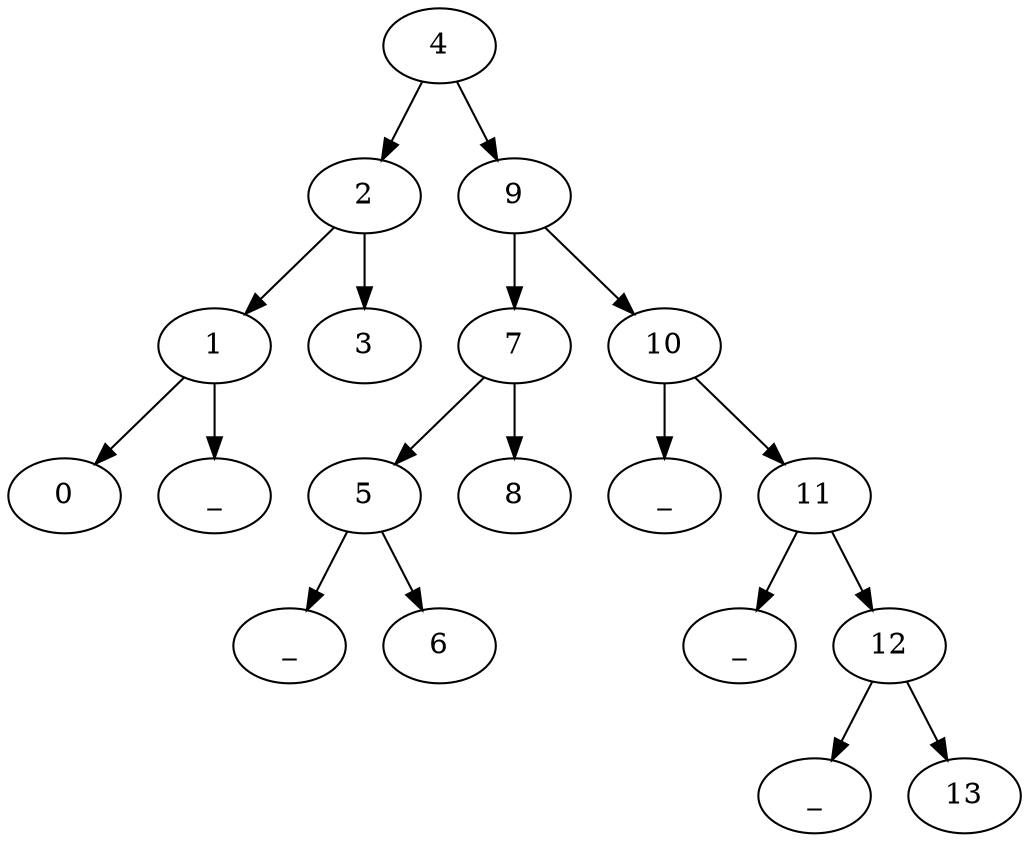 strict digraph G {
  1 [ label="4" ];
  2 [ label="2" ];
  3 [ label="1" ];
  4 [ label="0" ];
  5 [ label="_" ];
  6 [ label="3" ];
  7 [ label="9" ];
  8 [ label="7" ];
  9 [ label="5" ];
  10 [ label="_" ];
  11 [ label="6" ];
  12 [ label="8" ];
  13 [ label="10" ];
  14 [ label="_" ];
  15 [ label="11" ];
  16 [ label="_" ];
  17 [ label="12" ];
  18 [ label="_" ];
  19 [ label="13" ];
  1 -> 2 [ ];
  1 -> 7 [ ];
  2 -> 3 [ ];
  2 -> 6 [ ];
  3 -> 4 [ ];
  3 -> 5 [ ];
  7 -> 8 [ ];
  7 -> 13 [ ];
  8 -> 9 [ ];
  8 -> 12 [ ];
  9 -> 10 [ ];
  9 -> 11 [ ];
  13 -> 14 [ ];
  13 -> 15 [ ];
  15 -> 16 [ ];
  15 -> 17 [ ];
  17 -> 18 [ ];
  17 -> 19 [ ];
}
